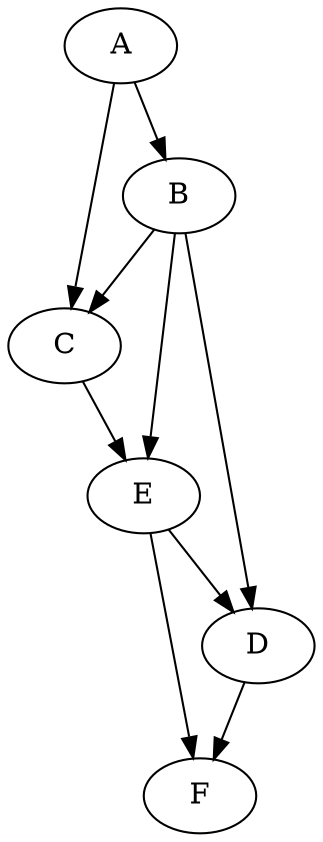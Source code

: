 

#using graphviz
# $ example.dot | dot -Tpdf > graph.pdf
# Command 'dot' not found, but can be installed with: sudo apt install graphviz
# $ sudo apt install graphviz
# run: dot graph.dot -Tpdf > graph.pdf

digraph {
	A -> B;
	A -> C;
	B -> C;
	B -> D;
	B -> E;
	C -> E;
	D -> F;
	E -> D;
	E -> F;
}

